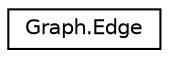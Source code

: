 digraph "Graphical Class Hierarchy"
{
 // LATEX_PDF_SIZE
  edge [fontname="Helvetica",fontsize="10",labelfontname="Helvetica",labelfontsize="10"];
  node [fontname="Helvetica",fontsize="10",shape=record];
  rankdir="LR";
  Node0 [label="Graph.Edge",height=0.2,width=0.4,color="black", fillcolor="white", style="filled",URL="$classGraph_1_1Edge.html",tooltip="Class Edge."];
}
